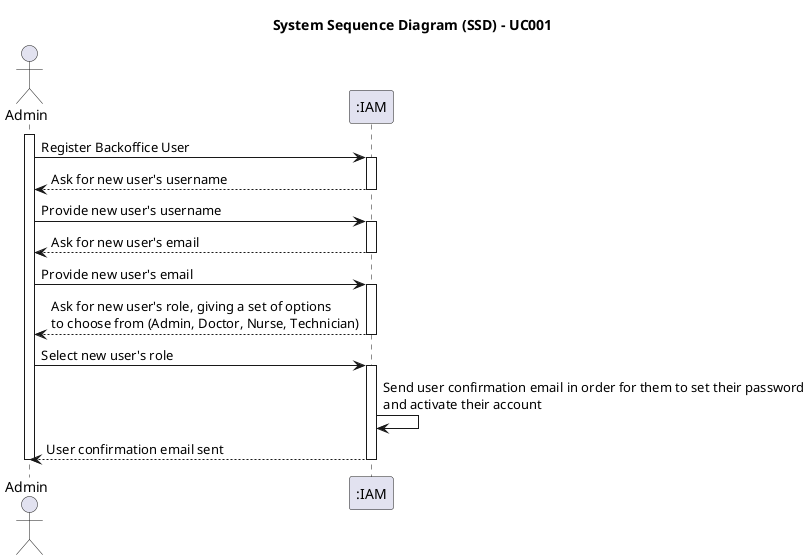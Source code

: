 @startuml uc001-system-sequence-diagram

title System Sequence Diagram (SSD) - UC001
actor Admin as Adm
participant ":IAM" as IAM

activate Adm

    Adm -> IAM: Register Backoffice User
    activate IAM
    
        IAM --> Adm: Ask for new user's username
    deactivate IAM

    Adm -> IAM: Provide new user's username
    activate IAM

        IAM --> Adm: Ask for new user's email
    deactivate IAM

    Adm -> IAM: Provide new user's email
    activate IAM

        IAM --> Adm: Ask for new user's role, giving a set of options\nto choose from (Admin, Doctor, Nurse, Technician)
    deactivate IAM

    Adm -> IAM: Select new user's role
    activate IAM

        IAM -> IAM: Send user confirmation email in order for them to set their password\nand activate their account
        
        IAM --> Adm: User confirmation email sent
    deactivate IAM
deactivate Adm

@enduml